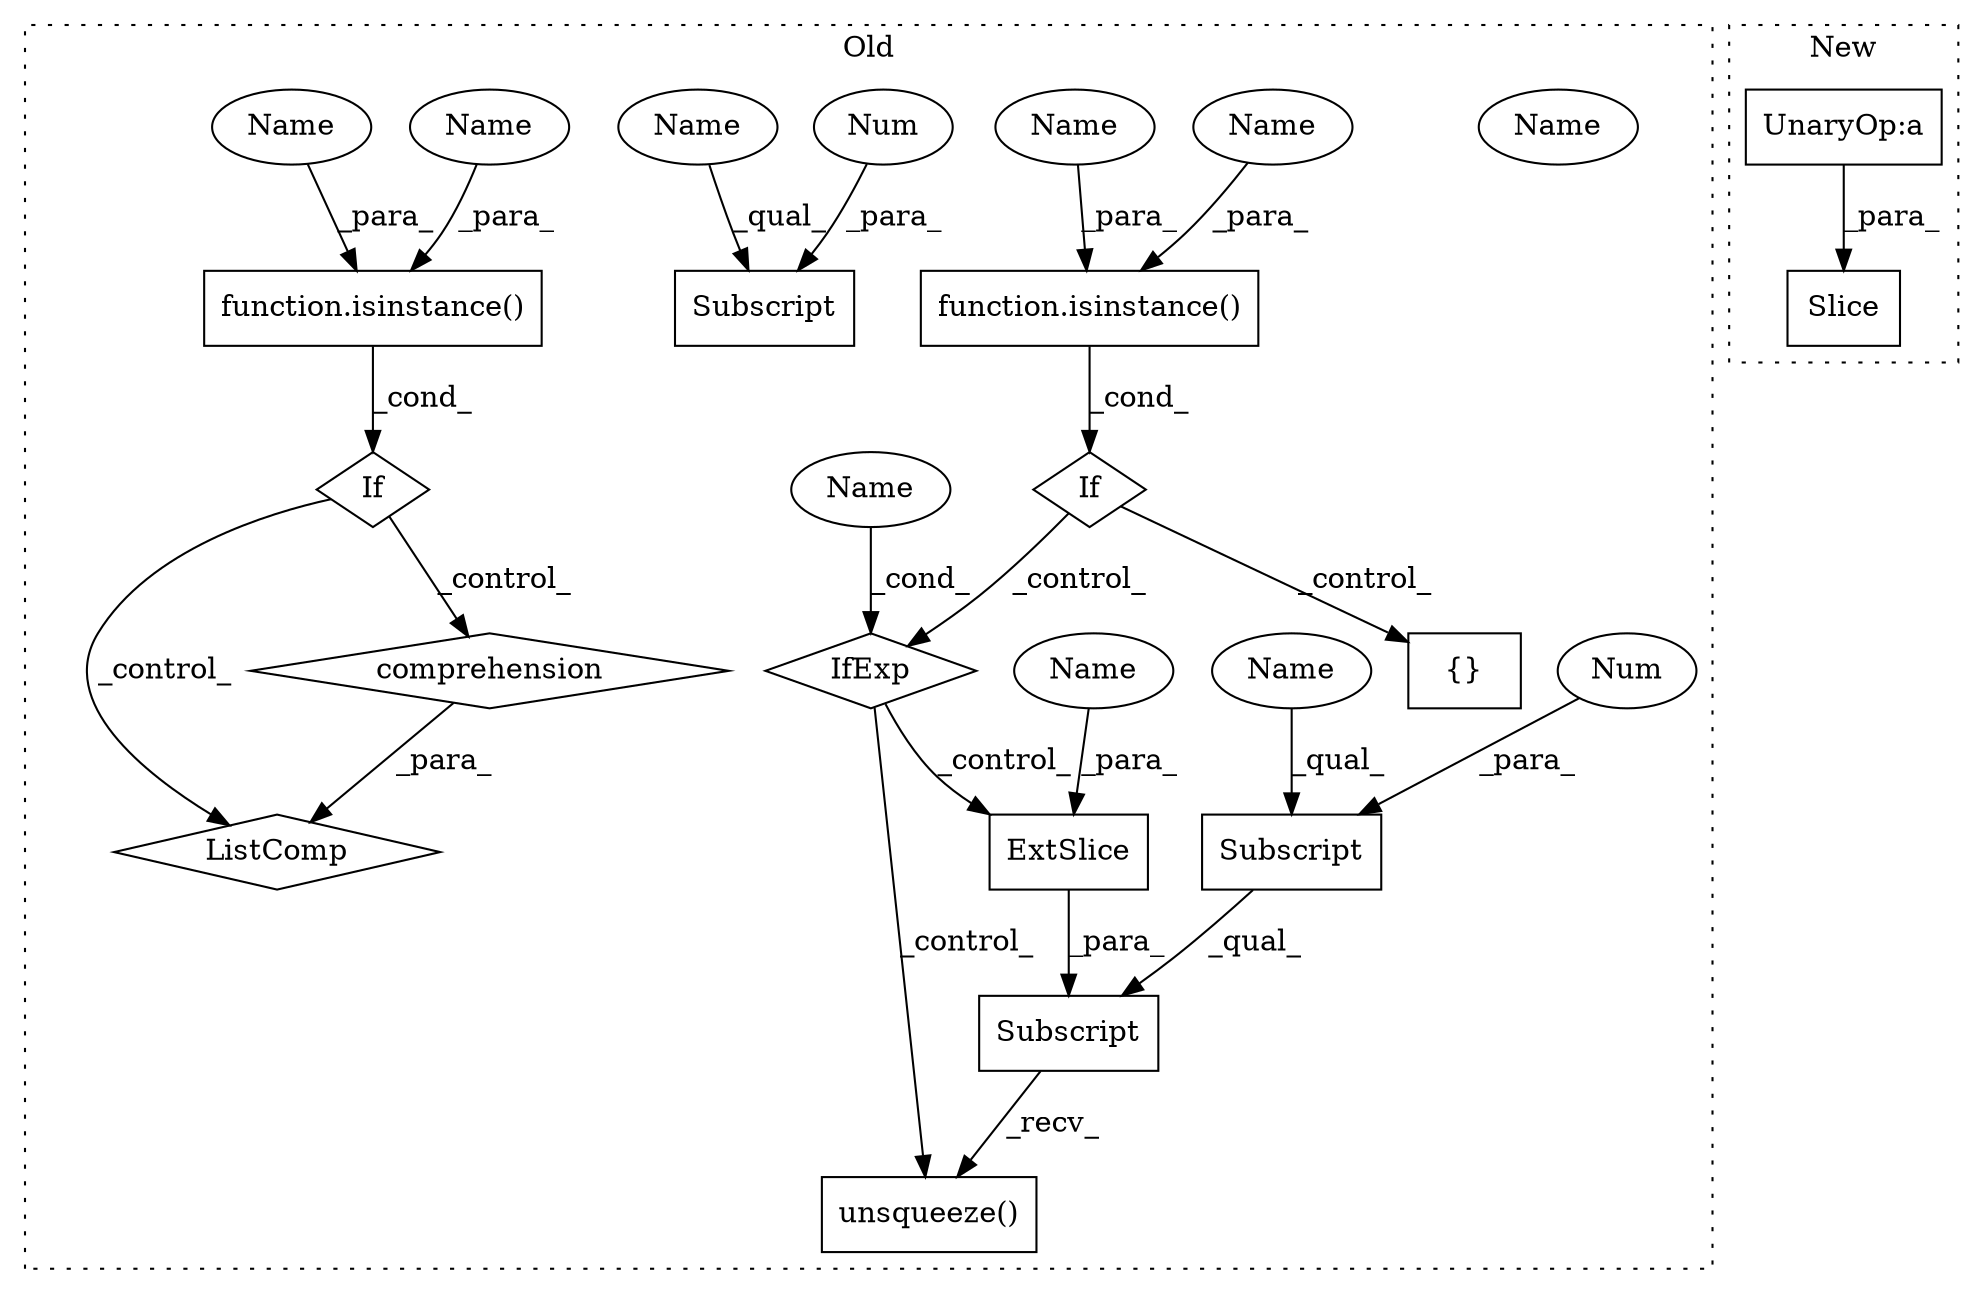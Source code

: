 digraph G {
subgraph cluster0 {
1 [label="unsqueeze()" a="75" s="6975" l="34" shape="box"];
4 [label="Name" a="87" s="7013" l="13" shape="ellipse"];
5 [label="ExtSlice" a="85" s="6975" l="5" shape="box"];
6 [label="If" a="96" s="6922,6948" l="3,18" shape="diamond"];
7 [label="Subscript" a="63" s="6975,0" l="17,0" shape="box"];
8 [label="{}" a="59" s="7063,7106" l="1,0" shape="box"];
9 [label="Subscript" a="63" s="6975,0" l="8,0" shape="box"];
10 [label="Subscript" a="63" s="7072,0" l="8,0" shape="box"];
11 [label="IfExp" a="51" s="7009,7026" l="4,6" shape="diamond"];
12 [label="function.isinstance()" a="75" s="6056,6078" l="11,1" shape="box"];
13 [label="If" a="96" s="6053,6079" l="3,14" shape="diamond"];
14 [label="ListComp" a="106" s="6101" l="44" shape="diamond"];
15 [label="function.isinstance()" a="75" s="6925,6947" l="11,1" shape="box"];
16 [label="Num" a="76" s="7078" l="1" shape="ellipse"];
17 [label="Num" a="76" s="6981" l="1" shape="ellipse"];
18 [label="comprehension" a="45" s="6130" l="3" shape="diamond"];
19 [label="Name" a="87" s="6987" l="1" shape="ellipse"];
20 [label="Name" a="87" s="6943" l="4" shape="ellipse"];
21 [label="Name" a="87" s="6074" l="4" shape="ellipse"];
22 [label="Name" a="87" s="7013" l="13" shape="ellipse"];
23 [label="Name" a="87" s="6975" l="5" shape="ellipse"];
24 [label="Name" a="87" s="6936" l="5" shape="ellipse"];
25 [label="Name" a="87" s="6067" l="5" shape="ellipse"];
26 [label="Name" a="87" s="7072" l="5" shape="ellipse"];
label = "Old";
style="dotted";
}
subgraph cluster1 {
2 [label="Slice" a="80" s="7042" l="14" shape="box"];
3 [label="UnaryOp:a" a="61" s="7042" l="14" shape="box"];
label = "New";
style="dotted";
}
3 -> 2 [label="_para_"];
5 -> 7 [label="_para_"];
6 -> 8 [label="_control_"];
6 -> 11 [label="_control_"];
7 -> 1 [label="_recv_"];
9 -> 7 [label="_qual_"];
11 -> 1 [label="_control_"];
11 -> 5 [label="_control_"];
12 -> 13 [label="_cond_"];
13 -> 18 [label="_control_"];
13 -> 14 [label="_control_"];
15 -> 6 [label="_cond_"];
16 -> 10 [label="_para_"];
17 -> 9 [label="_para_"];
18 -> 14 [label="_para_"];
19 -> 5 [label="_para_"];
20 -> 15 [label="_para_"];
21 -> 12 [label="_para_"];
22 -> 11 [label="_cond_"];
23 -> 9 [label="_qual_"];
24 -> 15 [label="_para_"];
25 -> 12 [label="_para_"];
26 -> 10 [label="_qual_"];
}